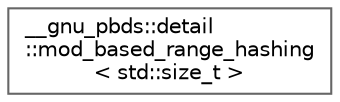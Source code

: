 digraph "Graphical Class Hierarchy"
{
 // LATEX_PDF_SIZE
  bgcolor="transparent";
  edge [fontname=Helvetica,fontsize=10,labelfontname=Helvetica,labelfontsize=10];
  node [fontname=Helvetica,fontsize=10,shape=box,height=0.2,width=0.4];
  rankdir="LR";
  Node0 [id="Node000000",label="__gnu_pbds::detail\l::mod_based_range_hashing\l\< std::size_t \>",height=0.2,width=0.4,color="grey40", fillcolor="white", style="filled",URL="$class____gnu__pbds_1_1detail_1_1mod__based__range__hashing.html",tooltip=" "];
}
